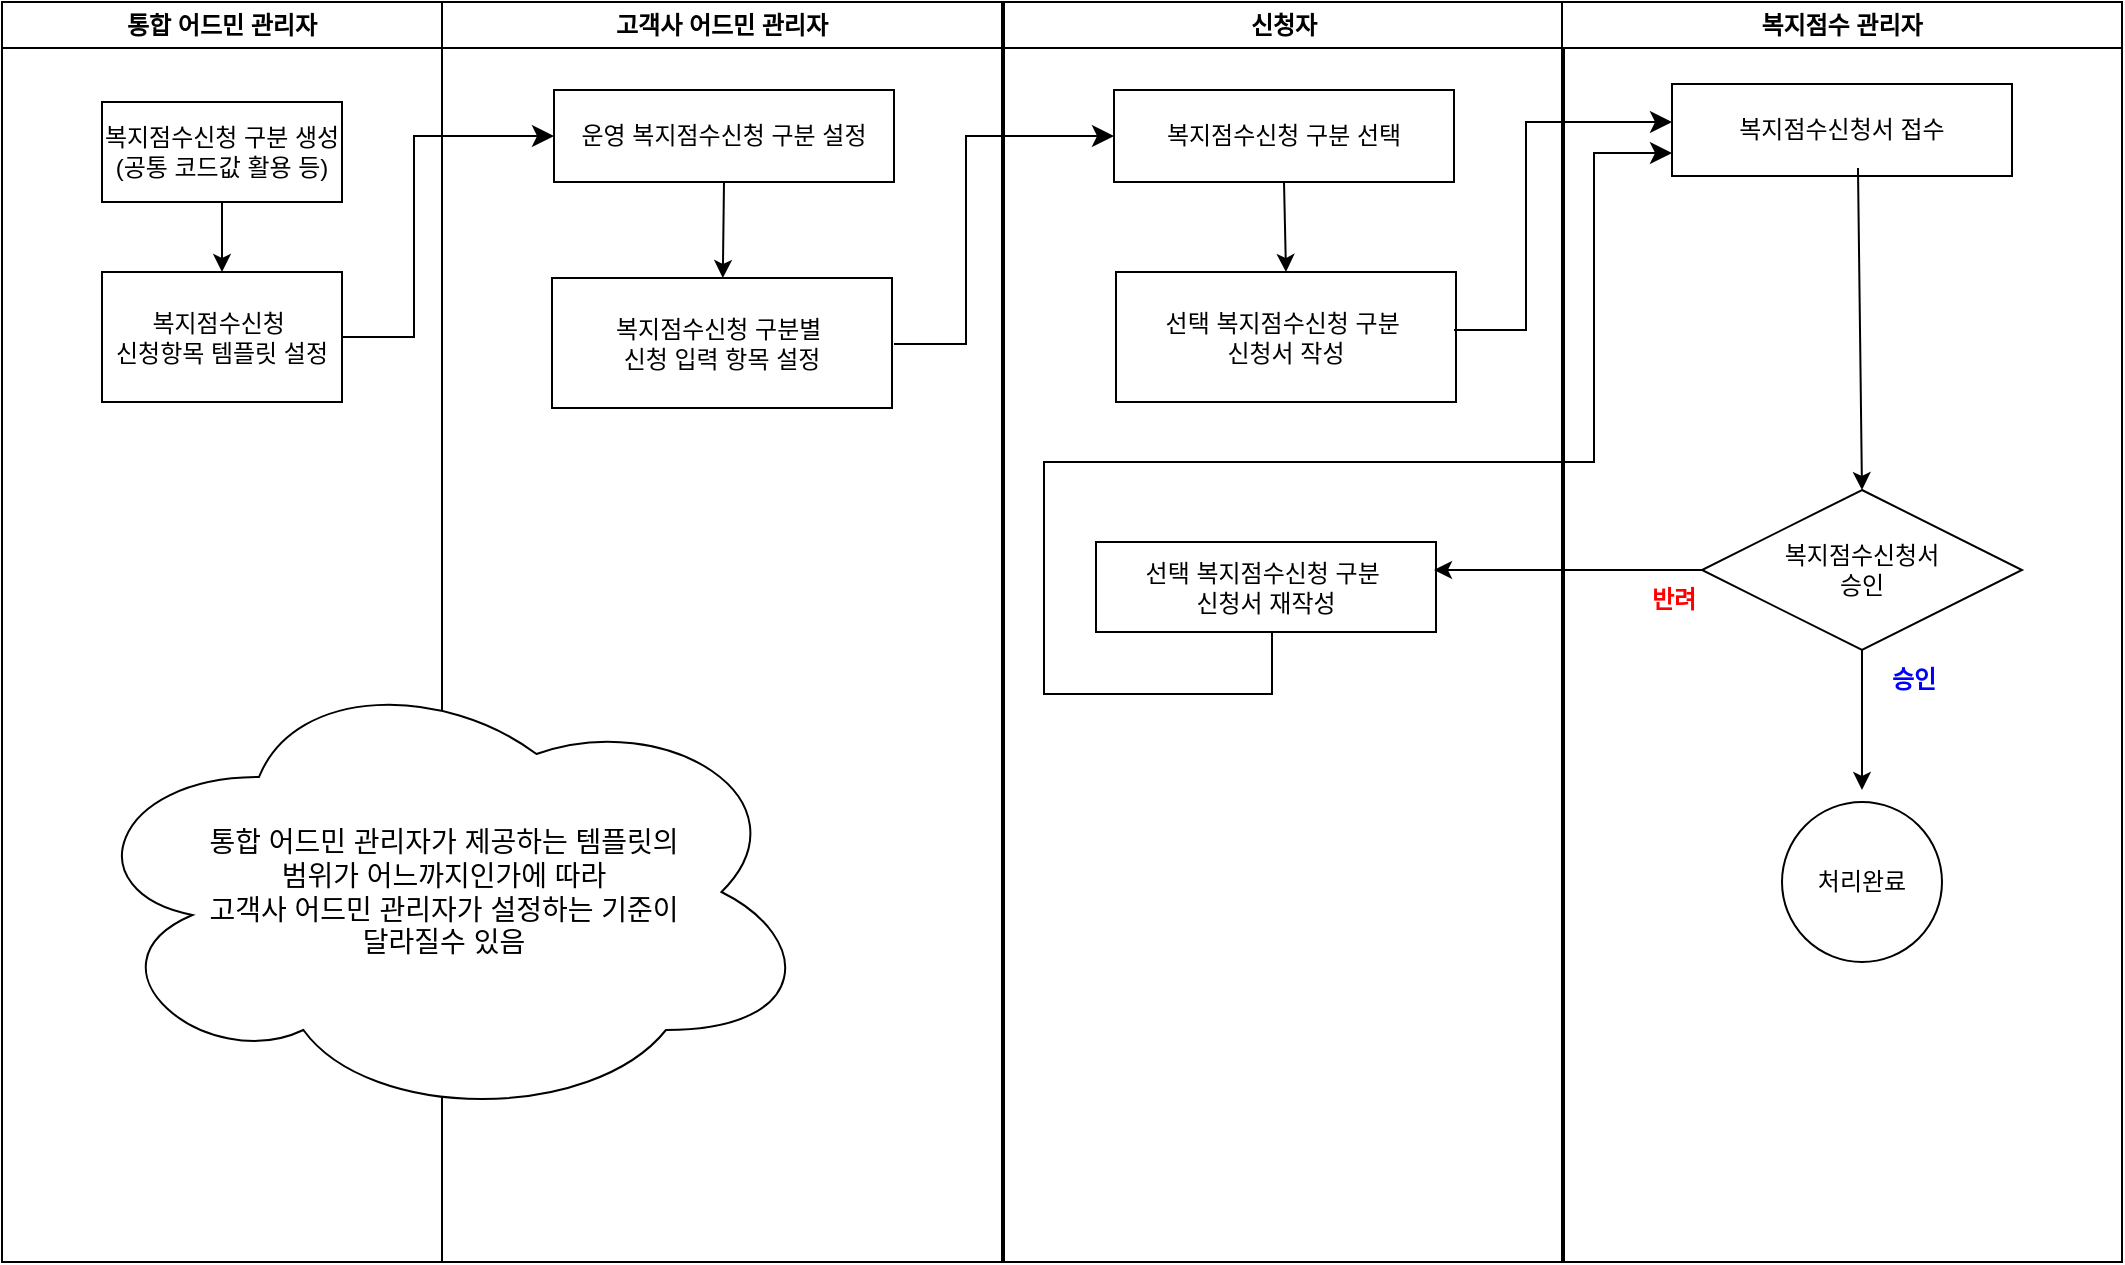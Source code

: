 <mxfile version="26.2.13">
  <diagram name="Page-1" id="e7e014a7-5840-1c2e-5031-d8a46d1fe8dd">
    <mxGraphModel dx="1428" dy="743" grid="1" gridSize="10" guides="1" tooltips="1" connect="1" arrows="1" fold="1" page="1" pageScale="1" pageWidth="1169" pageHeight="826" background="none" math="0" shadow="0">
      <root>
        <mxCell id="0" />
        <mxCell id="1" parent="0" />
        <mxCell id="2" value="통합 어드민 관리자" style="swimlane;whiteSpace=wrap" parent="1" vertex="1">
          <mxGeometry x="44" y="80" width="220" height="630" as="geometry" />
        </mxCell>
        <mxCell id="96O3fiuV2CnEG_7vWFeL-43" value="복지점수신청 구분 생성&lt;div&gt;(공통 코드값 활용 등)&lt;/div&gt;" style="rounded=0;whiteSpace=wrap;html=1;" vertex="1" parent="2">
          <mxGeometry x="50" y="50" width="120" height="50" as="geometry" />
        </mxCell>
        <mxCell id="3" value="고객사 어드민 관리자" style="swimlane;whiteSpace=wrap" parent="1" vertex="1">
          <mxGeometry x="264" y="80" width="280" height="630" as="geometry" />
        </mxCell>
        <mxCell id="96O3fiuV2CnEG_7vWFeL-48" value="복지점수신청 구분별&amp;nbsp;&lt;div&gt;신청 입력 항목 설정&lt;/div&gt;" style="rounded=0;whiteSpace=wrap;html=1;" vertex="1" parent="3">
          <mxGeometry x="55" y="138" width="170" height="65" as="geometry" />
        </mxCell>
        <mxCell id="96O3fiuV2CnEG_7vWFeL-63" value="" style="edgeStyle=elbowEdgeStyle;elbow=horizontal;endArrow=classic;html=1;curved=0;rounded=0;endSize=8;startSize=8;exitX=1;exitY=0.5;exitDx=0;exitDy=0;entryX=0;entryY=0.5;entryDx=0;entryDy=0;" edge="1" parent="3" target="96O3fiuV2CnEG_7vWFeL-54">
          <mxGeometry width="50" height="50" relative="1" as="geometry">
            <mxPoint x="226" y="171" as="sourcePoint" />
            <mxPoint x="332" y="70" as="targetPoint" />
            <Array as="points">
              <mxPoint x="262" y="113" />
            </Array>
          </mxGeometry>
        </mxCell>
        <mxCell id="96O3fiuV2CnEG_7vWFeL-80" value="&lt;font style=&quot;font-size: 14px;&quot;&gt;통합 어드민 관리자가 제공하는 템플릿의&lt;/font&gt;&lt;div&gt;&lt;font style=&quot;font-size: 14px;&quot;&gt;범위가 어느까지인가에 따라&lt;/font&gt;&lt;/div&gt;&lt;div&gt;&lt;font style=&quot;font-size: 14px;&quot;&gt;고객사 어드민 관리자가 설정하는 기준이&lt;/font&gt;&lt;/div&gt;&lt;div&gt;&lt;font style=&quot;font-size: 14px;&quot;&gt;달라질수 있음&lt;/font&gt;&lt;/div&gt;" style="ellipse;shape=cloud;whiteSpace=wrap;html=1;align=center;" vertex="1" parent="3">
          <mxGeometry x="-184" y="330" width="370" height="230" as="geometry" />
        </mxCell>
        <mxCell id="4" value="신청자" style="swimlane;whiteSpace=wrap" parent="1" vertex="1">
          <mxGeometry x="545" y="80" width="280" height="630" as="geometry" />
        </mxCell>
        <mxCell id="96O3fiuV2CnEG_7vWFeL-54" value="복지점수신청 구분 선택" style="rounded=0;whiteSpace=wrap;html=1;" vertex="1" parent="4">
          <mxGeometry x="55" y="44" width="170" height="46" as="geometry" />
        </mxCell>
        <mxCell id="96O3fiuV2CnEG_7vWFeL-55" value="선택 복지점수신청 구분&amp;nbsp;&lt;div&gt;신청서 작성&lt;/div&gt;" style="rounded=0;whiteSpace=wrap;html=1;" vertex="1" parent="4">
          <mxGeometry x="56" y="135" width="170" height="65" as="geometry" />
        </mxCell>
        <mxCell id="96O3fiuV2CnEG_7vWFeL-57" value="" style="endArrow=classic;html=1;rounded=0;exitX=0.5;exitY=1;exitDx=0;exitDy=0;entryX=0.5;entryY=0;entryDx=0;entryDy=0;" edge="1" parent="4" source="96O3fiuV2CnEG_7vWFeL-54" target="96O3fiuV2CnEG_7vWFeL-55">
          <mxGeometry width="50" height="50" relative="1" as="geometry">
            <mxPoint x="33" y="100" as="sourcePoint" />
            <mxPoint x="32" y="148" as="targetPoint" />
          </mxGeometry>
        </mxCell>
        <mxCell id="96O3fiuV2CnEG_7vWFeL-69" value="선택 복지점수신청 구분&amp;nbsp;&lt;div&gt;신청서 재작성&lt;/div&gt;" style="rounded=0;whiteSpace=wrap;html=1;" vertex="1" parent="4">
          <mxGeometry x="46" y="270" width="170" height="45" as="geometry" />
        </mxCell>
        <mxCell id="96O3fiuV2CnEG_7vWFeL-73" value="" style="shape=partialRectangle;whiteSpace=wrap;html=1;top=0;left=0;fillColor=none;" vertex="1" parent="4">
          <mxGeometry x="20" y="316" width="114" height="30" as="geometry" />
        </mxCell>
        <mxCell id="96O3fiuV2CnEG_7vWFeL-74" value="" style="shape=partialRectangle;whiteSpace=wrap;html=1;bottom=0;right=0;fillColor=none;" vertex="1" parent="4">
          <mxGeometry x="20" y="230" width="120" height="116" as="geometry" />
        </mxCell>
        <mxCell id="96O3fiuV2CnEG_7vWFeL-45" value="복지점수 관리자" style="swimlane;whiteSpace=wrap" vertex="1" parent="1">
          <mxGeometry x="824" y="80" width="280" height="630" as="geometry" />
        </mxCell>
        <mxCell id="96O3fiuV2CnEG_7vWFeL-60" value="복지점수신청서&lt;div&gt;승인&lt;/div&gt;" style="rhombus;whiteSpace=wrap;html=1;" vertex="1" parent="96O3fiuV2CnEG_7vWFeL-45">
          <mxGeometry x="70" y="244" width="160" height="80" as="geometry" />
        </mxCell>
        <mxCell id="96O3fiuV2CnEG_7vWFeL-61" value="" style="endArrow=classic;html=1;rounded=0;exitX=0.5;exitY=1;exitDx=0;exitDy=0;" edge="1" parent="96O3fiuV2CnEG_7vWFeL-45" source="96O3fiuV2CnEG_7vWFeL-60">
          <mxGeometry width="50" height="50" relative="1" as="geometry">
            <mxPoint x="146" y="444" as="sourcePoint" />
            <mxPoint x="150" y="394" as="targetPoint" />
          </mxGeometry>
        </mxCell>
        <mxCell id="96O3fiuV2CnEG_7vWFeL-64" value="" style="edgeStyle=elbowEdgeStyle;elbow=horizontal;endArrow=classic;html=1;curved=0;rounded=0;endSize=8;startSize=8;exitX=1;exitY=0.5;exitDx=0;exitDy=0;entryX=0;entryY=0.5;entryDx=0;entryDy=0;" edge="1" parent="96O3fiuV2CnEG_7vWFeL-45">
          <mxGeometry width="50" height="50" relative="1" as="geometry">
            <mxPoint x="-54" y="164" as="sourcePoint" />
            <mxPoint x="55" y="60" as="targetPoint" />
            <Array as="points">
              <mxPoint x="-18" y="106" />
            </Array>
          </mxGeometry>
        </mxCell>
        <mxCell id="96O3fiuV2CnEG_7vWFeL-66" value="&lt;b&gt;&lt;font style=&quot;color: rgb(0, 0, 255);&quot;&gt;승인&lt;/font&gt;&lt;/b&gt;" style="text;html=1;align=center;verticalAlign=middle;whiteSpace=wrap;rounded=0;" vertex="1" parent="96O3fiuV2CnEG_7vWFeL-45">
          <mxGeometry x="146" y="324" width="60" height="30" as="geometry" />
        </mxCell>
        <mxCell id="96O3fiuV2CnEG_7vWFeL-76" value="처리완료" style="ellipse;whiteSpace=wrap;html=1;aspect=fixed;" vertex="1" parent="96O3fiuV2CnEG_7vWFeL-45">
          <mxGeometry x="110" y="400" width="80" height="80" as="geometry" />
        </mxCell>
        <mxCell id="96O3fiuV2CnEG_7vWFeL-46" value="복지점수신청&amp;nbsp;&lt;div&gt;신청항목 템플릿 설정&lt;/div&gt;" style="rounded=0;whiteSpace=wrap;html=1;" vertex="1" parent="1">
          <mxGeometry x="94" y="215" width="120" height="65" as="geometry" />
        </mxCell>
        <mxCell id="96O3fiuV2CnEG_7vWFeL-47" value="" style="endArrow=classic;html=1;rounded=0;exitX=0.5;exitY=1;exitDx=0;exitDy=0;entryX=0.5;entryY=0;entryDx=0;entryDy=0;" edge="1" parent="1" source="96O3fiuV2CnEG_7vWFeL-43" target="96O3fiuV2CnEG_7vWFeL-46">
          <mxGeometry width="50" height="50" relative="1" as="geometry">
            <mxPoint x="560" y="410" as="sourcePoint" />
            <mxPoint x="610" y="360" as="targetPoint" />
          </mxGeometry>
        </mxCell>
        <mxCell id="96O3fiuV2CnEG_7vWFeL-51" value="운영 복지점수신청 구분 설정" style="rounded=0;whiteSpace=wrap;html=1;" vertex="1" parent="1">
          <mxGeometry x="320" y="124" width="170" height="46" as="geometry" />
        </mxCell>
        <mxCell id="96O3fiuV2CnEG_7vWFeL-53" value="" style="endArrow=classic;html=1;rounded=0;exitX=0.5;exitY=1;exitDx=0;exitDy=0;" edge="1" parent="1" source="96O3fiuV2CnEG_7vWFeL-51" target="96O3fiuV2CnEG_7vWFeL-48">
          <mxGeometry width="50" height="50" relative="1" as="geometry">
            <mxPoint x="560" y="360" as="sourcePoint" />
            <mxPoint x="610" y="310" as="targetPoint" />
          </mxGeometry>
        </mxCell>
        <mxCell id="96O3fiuV2CnEG_7vWFeL-58" value="복지점수신청서 접수" style="rounded=0;whiteSpace=wrap;html=1;" vertex="1" parent="1">
          <mxGeometry x="879" y="121" width="170" height="46" as="geometry" />
        </mxCell>
        <mxCell id="96O3fiuV2CnEG_7vWFeL-62" value="" style="edgeStyle=elbowEdgeStyle;elbow=horizontal;endArrow=classic;html=1;curved=0;rounded=0;endSize=8;startSize=8;exitX=1;exitY=0.5;exitDx=0;exitDy=0;entryX=0;entryY=0.5;entryDx=0;entryDy=0;" edge="1" parent="1" source="96O3fiuV2CnEG_7vWFeL-46" target="96O3fiuV2CnEG_7vWFeL-51">
          <mxGeometry width="50" height="50" relative="1" as="geometry">
            <mxPoint x="220" y="250" as="sourcePoint" />
            <mxPoint x="270" y="200" as="targetPoint" />
            <Array as="points">
              <mxPoint x="250" y="190" />
            </Array>
          </mxGeometry>
        </mxCell>
        <mxCell id="96O3fiuV2CnEG_7vWFeL-65" value="" style="endArrow=classic;html=1;rounded=0;exitX=0.547;exitY=0.913;exitDx=0;exitDy=0;entryX=0.5;entryY=0;entryDx=0;entryDy=0;exitPerimeter=0;" edge="1" parent="1" source="96O3fiuV2CnEG_7vWFeL-58" target="96O3fiuV2CnEG_7vWFeL-60">
          <mxGeometry width="50" height="50" relative="1" as="geometry">
            <mxPoint x="984" y="370" as="sourcePoint" />
            <mxPoint x="984" y="440" as="targetPoint" />
          </mxGeometry>
        </mxCell>
        <mxCell id="96O3fiuV2CnEG_7vWFeL-67" value="&lt;b&gt;&lt;font style=&quot;color: rgb(255, 0, 0);&quot;&gt;반려&lt;/font&gt;&lt;/b&gt;" style="text;html=1;align=center;verticalAlign=middle;whiteSpace=wrap;rounded=0;" vertex="1" parent="1">
          <mxGeometry x="850" y="364" width="60" height="30" as="geometry" />
        </mxCell>
        <mxCell id="96O3fiuV2CnEG_7vWFeL-68" value="" style="endArrow=classic;html=1;rounded=0;exitX=0;exitY=0.5;exitDx=0;exitDy=0;" edge="1" parent="1" source="96O3fiuV2CnEG_7vWFeL-60">
          <mxGeometry width="50" height="50" relative="1" as="geometry">
            <mxPoint x="890" y="360" as="sourcePoint" />
            <mxPoint x="760" y="364" as="targetPoint" />
          </mxGeometry>
        </mxCell>
        <mxCell id="96O3fiuV2CnEG_7vWFeL-75" value="" style="edgeStyle=elbowEdgeStyle;elbow=horizontal;endArrow=classic;html=1;curved=0;rounded=0;endSize=8;startSize=8;exitX=1;exitY=0.5;exitDx=0;exitDy=0;entryX=0;entryY=0.75;entryDx=0;entryDy=0;" edge="1" parent="1" target="96O3fiuV2CnEG_7vWFeL-58">
          <mxGeometry width="50" height="50" relative="1" as="geometry">
            <mxPoint x="685" y="310" as="sourcePoint" />
            <mxPoint x="794" y="206" as="targetPoint" />
            <Array as="points">
              <mxPoint x="840" y="260" />
            </Array>
          </mxGeometry>
        </mxCell>
      </root>
    </mxGraphModel>
  </diagram>
</mxfile>
